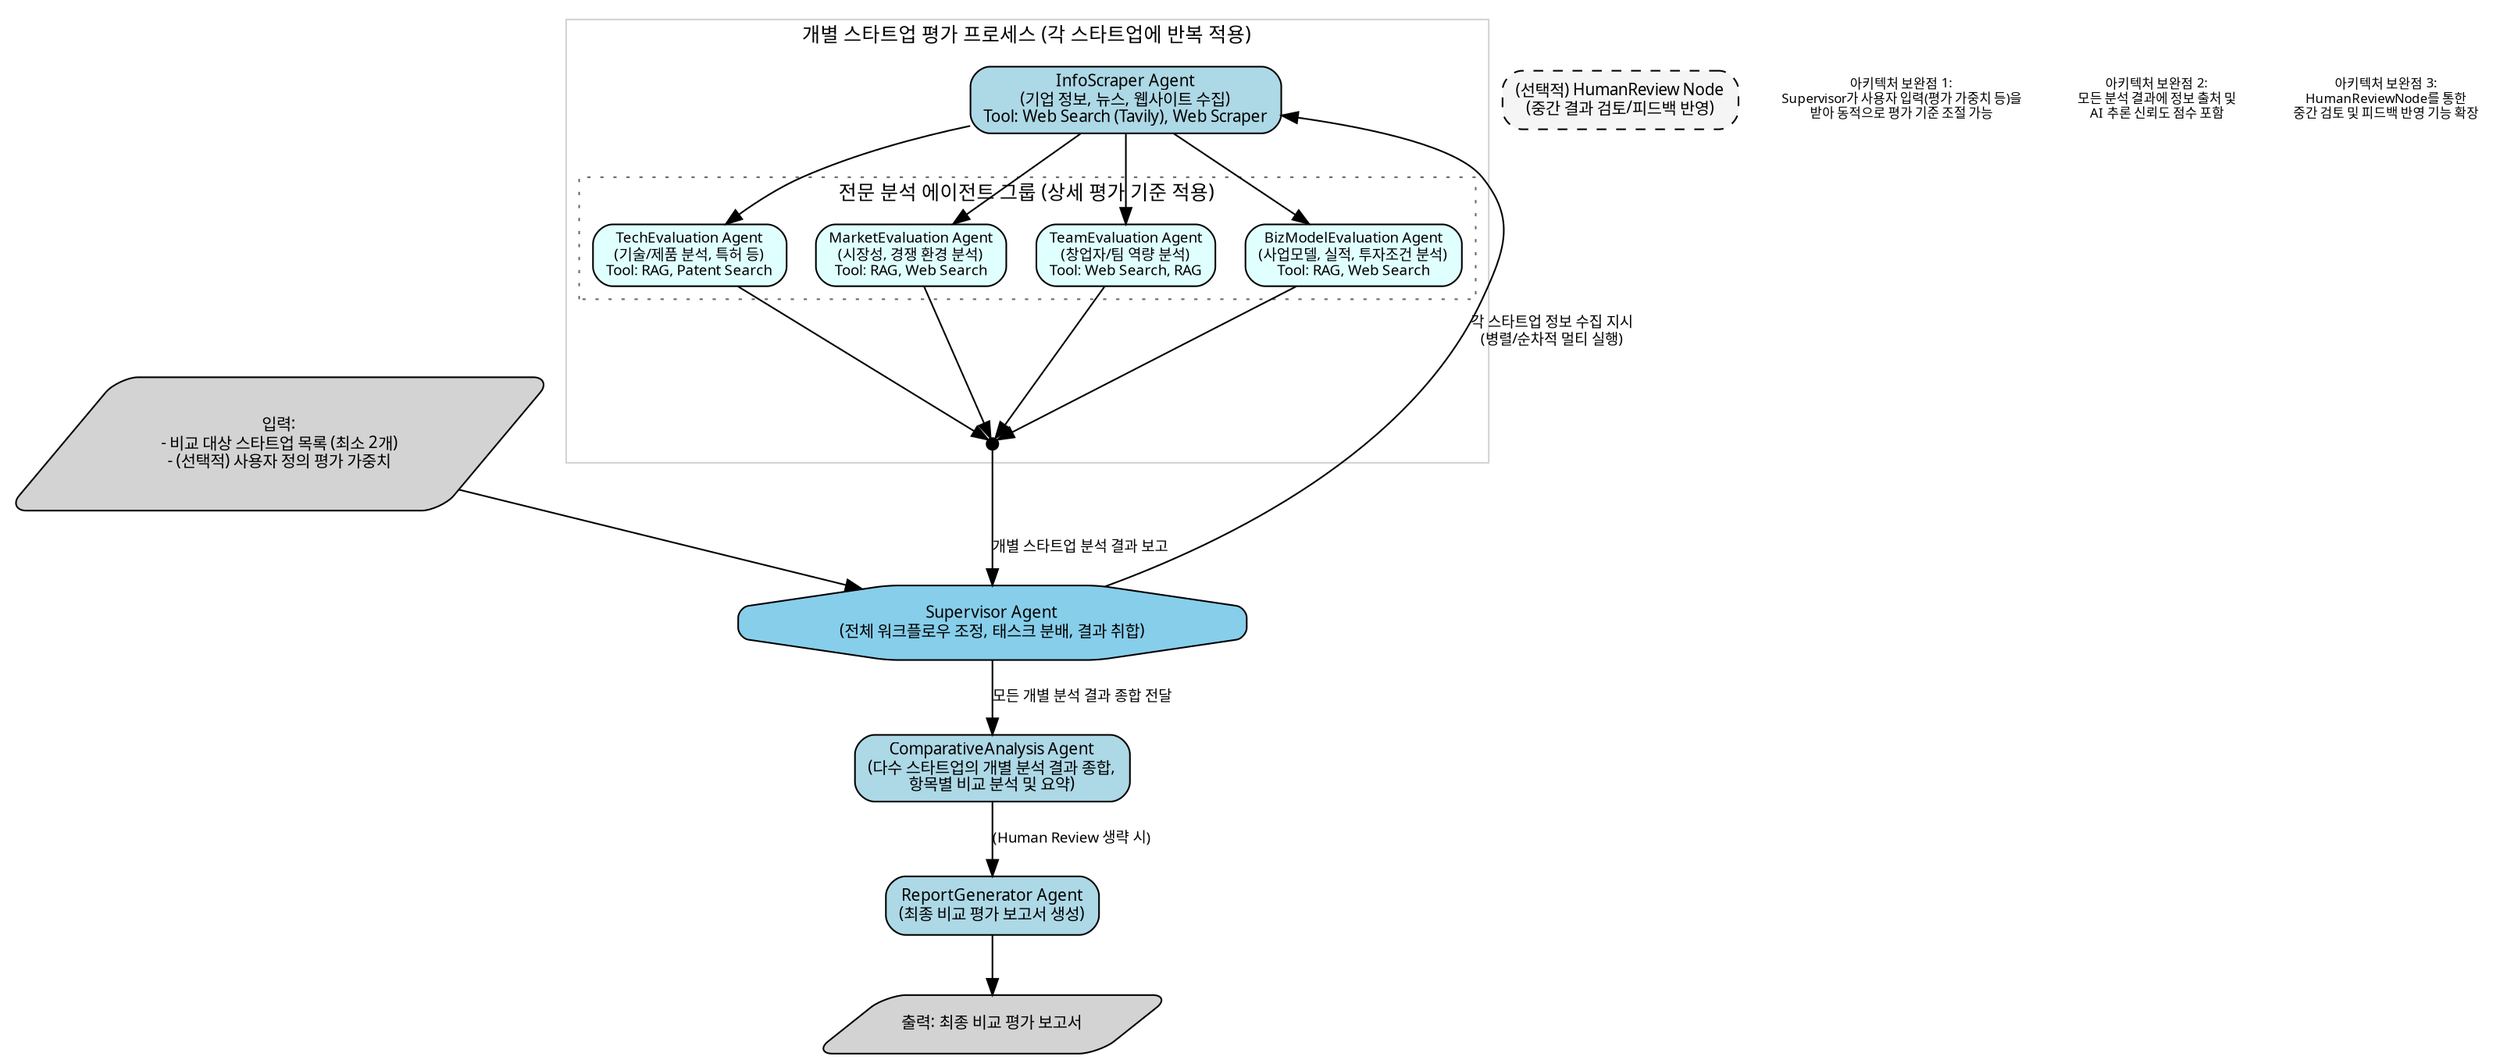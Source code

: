 digraph "고도화된 AI 스타트업 비교 평가 시스템 (Supervisor 패턴 적용)" {
	comment="고도화된 AI 스타트업 비교 평가 시스템 (Supervisor 패턴 적용)"
	graph [fontname=NanumGothic fontsize=12 rankdir=TD]
	node [fontname=NanumGothic fontsize=10]
	edge [fontname=NanumGothic fontsize=9]
	UserInput [label="입력:\n- 비교 대상 스타트업 목록 (최소 2개)\n- (선택적) 사용자 정의 평가 가중치" fillcolor=lightgray fontname=NanumGothic fontsize=10 shape=parallelogram style="rounded,filled"]
	Supervisor [label="Supervisor Agent\n(전체 워크플로우 조정, 태스크 분배, 결과 취합)" fillcolor=skyblue fontname=NanumGothic fontsize=10 shape=octagon style="rounded,filled"]
	subgraph cluster_single_startup_evaluation_process {
		graph [color=lightgrey fillcolor=transparent fontname=NanumGothic label="개별 스타트업 평가 프로세스 (각 스타트업에 반복 적용)" style=filled]
		InfoScraper [label="InfoScraper Agent\n(기업 정보, 뉴스, 웹사이트 수집)\nTool: Web Search (Tavily), Web Scraper" fillcolor=lightblue fontname=NanumGothic fontsize=10 shape=box style="rounded,filled"]
		subgraph cluster_expert_analysis_agents {
			graph [color=dimgray fontname=NanumGothic label="전문 분석 에이전트 그룹 (상세 평가 기준 적용)" style=dotted]
			node [fillcolor=lightcyan fontname=NanumGothic fontsize=9 shape=box style="rounded,filled"]
			TechEvalAgent [label="TechEvaluation Agent\n(기술/제품 분석, 특허 등)\nTool: RAG, Patent Search"]
			MarketEvalAgent [label="MarketEvaluation Agent\n(시장성, 경쟁 환경 분석)\nTool: RAG, Web Search"]
			TeamEvalAgent [label="TeamEvaluation Agent\n(창업자/팀 역량 분석)\nTool: Web Search, RAG"]
			BizModelEvalAgent [label="BizModelEvaluation Agent\n(사업모델, 실적, 투자조건 분석)\nTool: RAG, Web Search"]
		}
		InfoScraper -> TechEvalAgent
		InfoScraper -> MarketEvalAgent
		InfoScraper -> TeamEvalAgent
		InfoScraper -> BizModelEvalAgent
		IndividualReportAggregator [label="개별 스타트업 분석 결과 취합" shape=point width=0.1 height=0.1]
		TechEvalAgent -> IndividualReportAggregator
		MarketEvalAgent -> IndividualReportAggregator
		TeamEvalAgent -> IndividualReportAggregator
		BizModelEvalAgent -> IndividualReportAggregator
	}
	ComparativeAnalysis [label="ComparativeAnalysis Agent\n(다수 스타트업의 개별 분석 결과 종합,\n항목별 비교 분석 및 요약)" fillcolor=lightblue fontname=NanumGothic fontsize=10 shape=box style="rounded,filled"]
	HumanReview [label="(선택적) HumanReview Node\n(중간 결과 검토/피드백 반영)" fillcolor=whitesmoke fontname=NanumGothic fontsize=10 shape=box style="rounded,filled,dashed"]
	ReportGenerator [label="ReportGenerator Agent\n(최종 비교 평가 보고서 생성)" fillcolor=lightblue fontname=NanumGothic fontsize=10 shape=box style="rounded,filled"]
	FinalReport [label="출력: 최종 비교 평가 보고서" fillcolor=lightgray fontname=NanumGothic fontsize=10 shape=parallelogram style="rounded,filled"]
	UserInput -> Supervisor
	Supervisor -> InfoScraper [label="각 스타트업 정보 수집 지시\n(병렬/순차적 멀티 실행)"]
	IndividualReportAggregator -> Supervisor [label="개별 스타트업 분석 결과 보고"]
	Supervisor -> ComparativeAnalysis [label="모든 개별 분석 결과 종합 전달"]
	ComparativeAnalysis -> ReportGenerator [label="(Human Review 생략 시)"]
	ReportGenerator -> FinalReport
	ArchNote1 [label="아키텍처 보완점 1:\nSupervisor가 사용자 입력(평가 가중치 등)을\n받아 동적으로 평가 기준 조절 가능" fontname=NanumGothic fontsize=8 shape=plaintext]
	ArchNote2 [label="아키텍처 보완점 2:\n모든 분석 결과에 정보 출처 및\nAI 추론 신뢰도 점수 포함" fontname=NanumGothic fontsize=8 shape=plaintext]
	ArchNote3 [label="아키텍처 보완점 3:\nHumanReviewNode를 통한\n중간 검토 및 피드백 반영 기능 확장" fontname=NanumGothic fontsize=8 shape=plaintext]
}